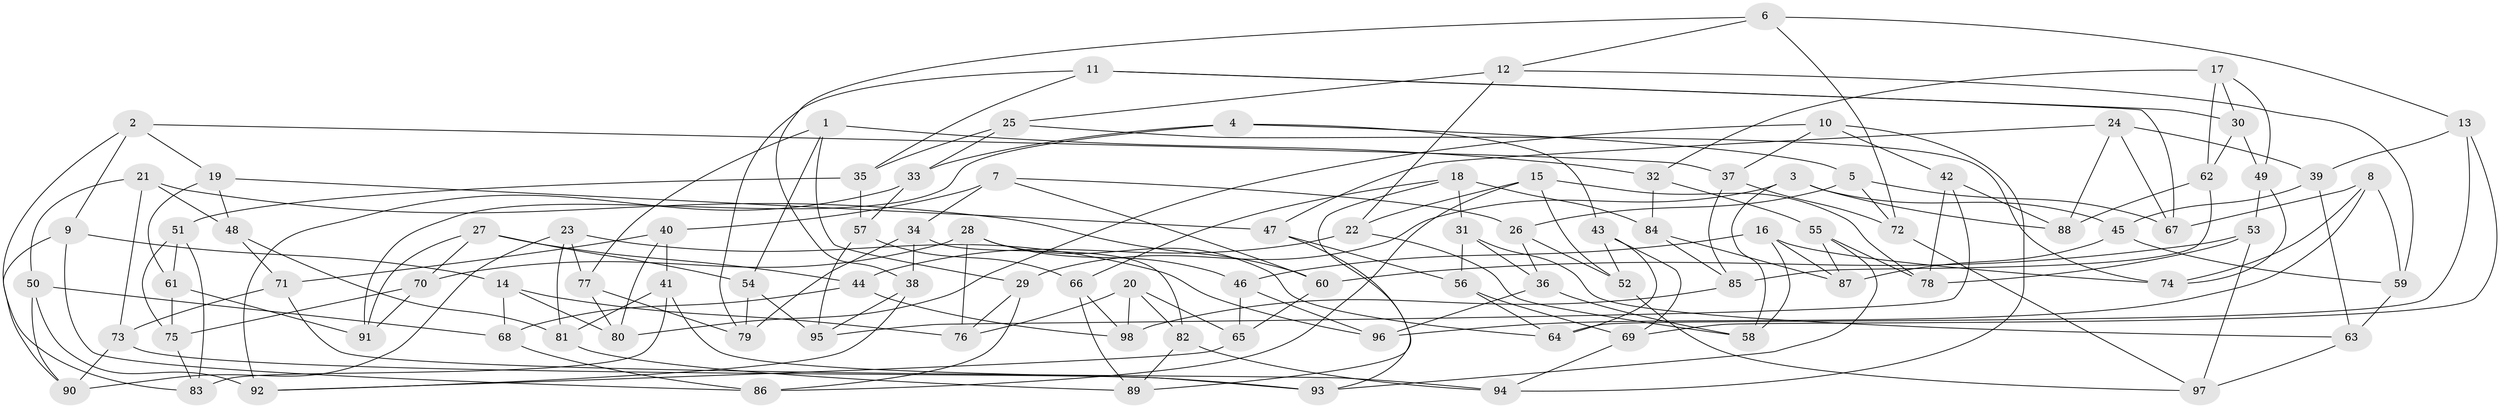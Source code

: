 // coarse degree distribution, {5: 0.1, 6: 0.5333333333333333, 4: 0.3333333333333333, 3: 0.03333333333333333}
// Generated by graph-tools (version 1.1) at 2025/42/03/06/25 10:42:17]
// undirected, 98 vertices, 196 edges
graph export_dot {
graph [start="1"]
  node [color=gray90,style=filled];
  1;
  2;
  3;
  4;
  5;
  6;
  7;
  8;
  9;
  10;
  11;
  12;
  13;
  14;
  15;
  16;
  17;
  18;
  19;
  20;
  21;
  22;
  23;
  24;
  25;
  26;
  27;
  28;
  29;
  30;
  31;
  32;
  33;
  34;
  35;
  36;
  37;
  38;
  39;
  40;
  41;
  42;
  43;
  44;
  45;
  46;
  47;
  48;
  49;
  50;
  51;
  52;
  53;
  54;
  55;
  56;
  57;
  58;
  59;
  60;
  61;
  62;
  63;
  64;
  65;
  66;
  67;
  68;
  69;
  70;
  71;
  72;
  73;
  74;
  75;
  76;
  77;
  78;
  79;
  80;
  81;
  82;
  83;
  84;
  85;
  86;
  87;
  88;
  89;
  90;
  91;
  92;
  93;
  94;
  95;
  96;
  97;
  98;
  1 -- 32;
  1 -- 29;
  1 -- 77;
  1 -- 54;
  2 -- 19;
  2 -- 83;
  2 -- 37;
  2 -- 9;
  3 -- 88;
  3 -- 58;
  3 -- 45;
  3 -- 29;
  4 -- 5;
  4 -- 33;
  4 -- 43;
  4 -- 91;
  5 -- 67;
  5 -- 26;
  5 -- 72;
  6 -- 72;
  6 -- 13;
  6 -- 38;
  6 -- 12;
  7 -- 60;
  7 -- 26;
  7 -- 40;
  7 -- 34;
  8 -- 59;
  8 -- 96;
  8 -- 74;
  8 -- 67;
  9 -- 86;
  9 -- 14;
  9 -- 90;
  10 -- 94;
  10 -- 80;
  10 -- 37;
  10 -- 42;
  11 -- 30;
  11 -- 35;
  11 -- 67;
  11 -- 79;
  12 -- 59;
  12 -- 22;
  12 -- 25;
  13 -- 69;
  13 -- 39;
  13 -- 64;
  14 -- 80;
  14 -- 76;
  14 -- 68;
  15 -- 52;
  15 -- 86;
  15 -- 22;
  15 -- 78;
  16 -- 58;
  16 -- 46;
  16 -- 87;
  16 -- 74;
  17 -- 62;
  17 -- 30;
  17 -- 49;
  17 -- 32;
  18 -- 89;
  18 -- 31;
  18 -- 66;
  18 -- 84;
  19 -- 61;
  19 -- 48;
  19 -- 47;
  20 -- 76;
  20 -- 82;
  20 -- 65;
  20 -- 98;
  21 -- 50;
  21 -- 73;
  21 -- 60;
  21 -- 48;
  22 -- 58;
  22 -- 44;
  23 -- 77;
  23 -- 96;
  23 -- 81;
  23 -- 90;
  24 -- 67;
  24 -- 47;
  24 -- 88;
  24 -- 39;
  25 -- 35;
  25 -- 33;
  25 -- 74;
  26 -- 36;
  26 -- 52;
  27 -- 91;
  27 -- 70;
  27 -- 44;
  27 -- 54;
  28 -- 70;
  28 -- 64;
  28 -- 46;
  28 -- 76;
  29 -- 86;
  29 -- 76;
  30 -- 62;
  30 -- 49;
  31 -- 36;
  31 -- 63;
  31 -- 56;
  32 -- 84;
  32 -- 55;
  33 -- 92;
  33 -- 57;
  34 -- 38;
  34 -- 79;
  34 -- 82;
  35 -- 51;
  35 -- 57;
  36 -- 58;
  36 -- 96;
  37 -- 72;
  37 -- 85;
  38 -- 92;
  38 -- 95;
  39 -- 45;
  39 -- 63;
  40 -- 41;
  40 -- 71;
  40 -- 80;
  41 -- 81;
  41 -- 93;
  41 -- 83;
  42 -- 78;
  42 -- 88;
  42 -- 95;
  43 -- 64;
  43 -- 69;
  43 -- 52;
  44 -- 68;
  44 -- 98;
  45 -- 87;
  45 -- 59;
  46 -- 65;
  46 -- 96;
  47 -- 56;
  47 -- 93;
  48 -- 71;
  48 -- 81;
  49 -- 74;
  49 -- 53;
  50 -- 92;
  50 -- 68;
  50 -- 90;
  51 -- 75;
  51 -- 83;
  51 -- 61;
  52 -- 97;
  53 -- 78;
  53 -- 97;
  53 -- 60;
  54 -- 95;
  54 -- 79;
  55 -- 87;
  55 -- 78;
  55 -- 93;
  56 -- 69;
  56 -- 64;
  57 -- 66;
  57 -- 95;
  59 -- 63;
  60 -- 65;
  61 -- 91;
  61 -- 75;
  62 -- 85;
  62 -- 88;
  63 -- 97;
  65 -- 92;
  66 -- 98;
  66 -- 89;
  68 -- 86;
  69 -- 94;
  70 -- 75;
  70 -- 91;
  71 -- 94;
  71 -- 73;
  72 -- 97;
  73 -- 93;
  73 -- 90;
  75 -- 83;
  77 -- 80;
  77 -- 79;
  81 -- 89;
  82 -- 89;
  82 -- 94;
  84 -- 85;
  84 -- 87;
  85 -- 98;
}
